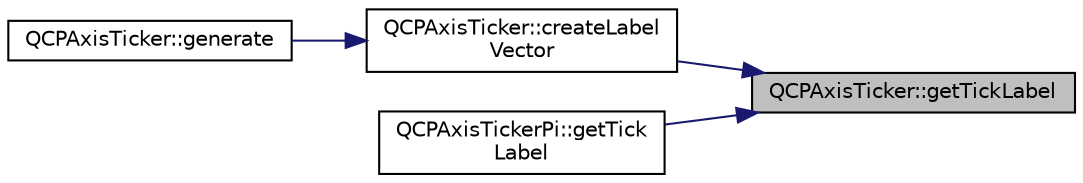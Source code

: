 digraph "QCPAxisTicker::getTickLabel"
{
 // LATEX_PDF_SIZE
  edge [fontname="Helvetica",fontsize="10",labelfontname="Helvetica",labelfontsize="10"];
  node [fontname="Helvetica",fontsize="10",shape=record];
  rankdir="RL";
  Node1 [label="QCPAxisTicker::getTickLabel",height=0.2,width=0.4,color="black", fillcolor="grey75", style="filled", fontcolor="black",tooltip=" "];
  Node1 -> Node2 [dir="back",color="midnightblue",fontsize="10",style="solid",fontname="Helvetica"];
  Node2 [label="QCPAxisTicker::createLabel\lVector",height=0.2,width=0.4,color="black", fillcolor="white", style="filled",URL="$classQCPAxisTicker.html#a804050e408f37a0b9770c6654ebe6aa7",tooltip=" "];
  Node2 -> Node3 [dir="back",color="midnightblue",fontsize="10",style="solid",fontname="Helvetica"];
  Node3 [label="QCPAxisTicker::generate",height=0.2,width=0.4,color="black", fillcolor="white", style="filled",URL="$classQCPAxisTicker.html#aefbd11725678ca824add8cf926cbc856",tooltip=" "];
  Node1 -> Node4 [dir="back",color="midnightblue",fontsize="10",style="solid",fontname="Helvetica"];
  Node4 [label="QCPAxisTickerPi::getTick\lLabel",height=0.2,width=0.4,color="black", fillcolor="white", style="filled",URL="$classQCPAxisTickerPi.html#a9a087d931d4344b8a91d5cecceff7109",tooltip=" "];
}
